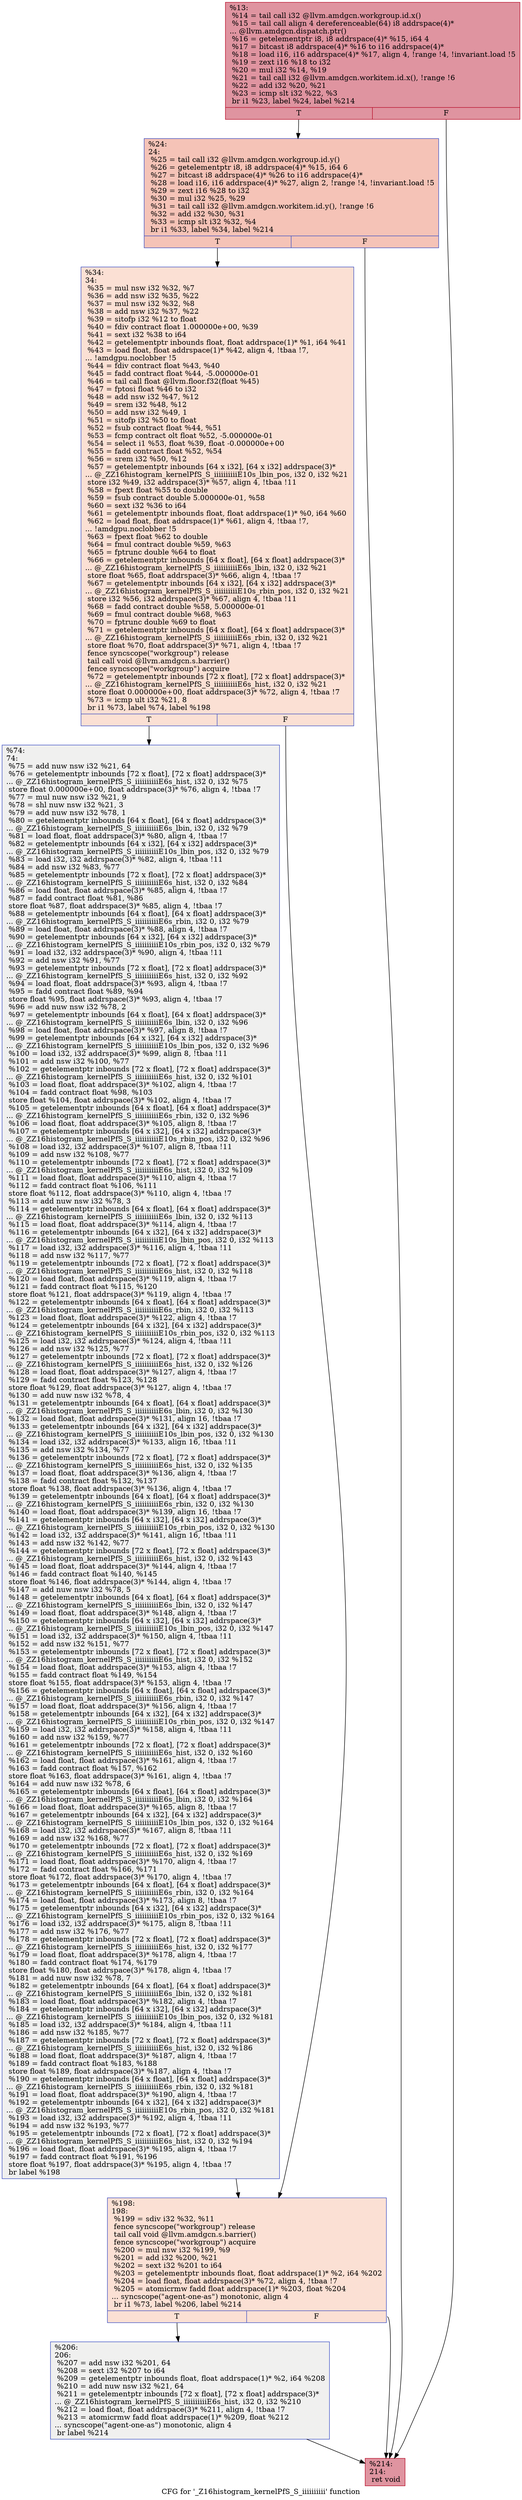 digraph "CFG for '_Z16histogram_kernelPfS_S_iiiiiiiiii' function" {
	label="CFG for '_Z16histogram_kernelPfS_S_iiiiiiiiii' function";

	Node0x4c9dd20 [shape=record,color="#b70d28ff", style=filled, fillcolor="#b70d2870",label="{%13:\l  %14 = tail call i32 @llvm.amdgcn.workgroup.id.x()\l  %15 = tail call align 4 dereferenceable(64) i8 addrspace(4)*\l... @llvm.amdgcn.dispatch.ptr()\l  %16 = getelementptr i8, i8 addrspace(4)* %15, i64 4\l  %17 = bitcast i8 addrspace(4)* %16 to i16 addrspace(4)*\l  %18 = load i16, i16 addrspace(4)* %17, align 4, !range !4, !invariant.load !5\l  %19 = zext i16 %18 to i32\l  %20 = mul i32 %14, %19\l  %21 = tail call i32 @llvm.amdgcn.workitem.id.x(), !range !6\l  %22 = add i32 %20, %21\l  %23 = icmp slt i32 %22, %3\l  br i1 %23, label %24, label %214\l|{<s0>T|<s1>F}}"];
	Node0x4c9dd20:s0 -> Node0x4ca0360;
	Node0x4c9dd20:s1 -> Node0x4ca03f0;
	Node0x4ca0360 [shape=record,color="#3d50c3ff", style=filled, fillcolor="#e8765c70",label="{%24:\l24:                                               \l  %25 = tail call i32 @llvm.amdgcn.workgroup.id.y()\l  %26 = getelementptr i8, i8 addrspace(4)* %15, i64 6\l  %27 = bitcast i8 addrspace(4)* %26 to i16 addrspace(4)*\l  %28 = load i16, i16 addrspace(4)* %27, align 2, !range !4, !invariant.load !5\l  %29 = zext i16 %28 to i32\l  %30 = mul i32 %25, %29\l  %31 = tail call i32 @llvm.amdgcn.workitem.id.y(), !range !6\l  %32 = add i32 %30, %31\l  %33 = icmp slt i32 %32, %4\l  br i1 %33, label %34, label %214\l|{<s0>T|<s1>F}}"];
	Node0x4ca0360:s0 -> Node0x4c9efd0;
	Node0x4ca0360:s1 -> Node0x4ca03f0;
	Node0x4c9efd0 [shape=record,color="#3d50c3ff", style=filled, fillcolor="#f7b99e70",label="{%34:\l34:                                               \l  %35 = mul nsw i32 %32, %7\l  %36 = add nsw i32 %35, %22\l  %37 = mul nsw i32 %32, %8\l  %38 = add nsw i32 %37, %22\l  %39 = sitofp i32 %12 to float\l  %40 = fdiv contract float 1.000000e+00, %39\l  %41 = sext i32 %38 to i64\l  %42 = getelementptr inbounds float, float addrspace(1)* %1, i64 %41\l  %43 = load float, float addrspace(1)* %42, align 4, !tbaa !7,\l... !amdgpu.noclobber !5\l  %44 = fdiv contract float %43, %40\l  %45 = fadd contract float %44, -5.000000e-01\l  %46 = tail call float @llvm.floor.f32(float %45)\l  %47 = fptosi float %46 to i32\l  %48 = add nsw i32 %47, %12\l  %49 = srem i32 %48, %12\l  %50 = add nsw i32 %49, 1\l  %51 = sitofp i32 %50 to float\l  %52 = fsub contract float %44, %51\l  %53 = fcmp contract olt float %52, -5.000000e-01\l  %54 = select i1 %53, float %39, float -0.000000e+00\l  %55 = fadd contract float %52, %54\l  %56 = srem i32 %50, %12\l  %57 = getelementptr inbounds [64 x i32], [64 x i32] addrspace(3)*\l... @_ZZ16histogram_kernelPfS_S_iiiiiiiiiiE10s_lbin_pos, i32 0, i32 %21\l  store i32 %49, i32 addrspace(3)* %57, align 4, !tbaa !11\l  %58 = fpext float %55 to double\l  %59 = fsub contract double 5.000000e-01, %58\l  %60 = sext i32 %36 to i64\l  %61 = getelementptr inbounds float, float addrspace(1)* %0, i64 %60\l  %62 = load float, float addrspace(1)* %61, align 4, !tbaa !7,\l... !amdgpu.noclobber !5\l  %63 = fpext float %62 to double\l  %64 = fmul contract double %59, %63\l  %65 = fptrunc double %64 to float\l  %66 = getelementptr inbounds [64 x float], [64 x float] addrspace(3)*\l... @_ZZ16histogram_kernelPfS_S_iiiiiiiiiiE6s_lbin, i32 0, i32 %21\l  store float %65, float addrspace(3)* %66, align 4, !tbaa !7\l  %67 = getelementptr inbounds [64 x i32], [64 x i32] addrspace(3)*\l... @_ZZ16histogram_kernelPfS_S_iiiiiiiiiiE10s_rbin_pos, i32 0, i32 %21\l  store i32 %56, i32 addrspace(3)* %67, align 4, !tbaa !11\l  %68 = fadd contract double %58, 5.000000e-01\l  %69 = fmul contract double %68, %63\l  %70 = fptrunc double %69 to float\l  %71 = getelementptr inbounds [64 x float], [64 x float] addrspace(3)*\l... @_ZZ16histogram_kernelPfS_S_iiiiiiiiiiE6s_rbin, i32 0, i32 %21\l  store float %70, float addrspace(3)* %71, align 4, !tbaa !7\l  fence syncscope(\"workgroup\") release\l  tail call void @llvm.amdgcn.s.barrier()\l  fence syncscope(\"workgroup\") acquire\l  %72 = getelementptr inbounds [72 x float], [72 x float] addrspace(3)*\l... @_ZZ16histogram_kernelPfS_S_iiiiiiiiiiE6s_hist, i32 0, i32 %21\l  store float 0.000000e+00, float addrspace(3)* %72, align 4, !tbaa !7\l  %73 = icmp ult i32 %21, 8\l  br i1 %73, label %74, label %198\l|{<s0>T|<s1>F}}"];
	Node0x4c9efd0:s0 -> Node0x4ca59d0;
	Node0x4c9efd0:s1 -> Node0x4ca5c80;
	Node0x4ca59d0 [shape=record,color="#3d50c3ff", style=filled, fillcolor="#dedcdb70",label="{%74:\l74:                                               \l  %75 = add nuw nsw i32 %21, 64\l  %76 = getelementptr inbounds [72 x float], [72 x float] addrspace(3)*\l... @_ZZ16histogram_kernelPfS_S_iiiiiiiiiiE6s_hist, i32 0, i32 %75\l  store float 0.000000e+00, float addrspace(3)* %76, align 4, !tbaa !7\l  %77 = mul nuw nsw i32 %21, 9\l  %78 = shl nuw nsw i32 %21, 3\l  %79 = add nuw nsw i32 %78, 1\l  %80 = getelementptr inbounds [64 x float], [64 x float] addrspace(3)*\l... @_ZZ16histogram_kernelPfS_S_iiiiiiiiiiE6s_lbin, i32 0, i32 %79\l  %81 = load float, float addrspace(3)* %80, align 4, !tbaa !7\l  %82 = getelementptr inbounds [64 x i32], [64 x i32] addrspace(3)*\l... @_ZZ16histogram_kernelPfS_S_iiiiiiiiiiE10s_lbin_pos, i32 0, i32 %79\l  %83 = load i32, i32 addrspace(3)* %82, align 4, !tbaa !11\l  %84 = add nsw i32 %83, %77\l  %85 = getelementptr inbounds [72 x float], [72 x float] addrspace(3)*\l... @_ZZ16histogram_kernelPfS_S_iiiiiiiiiiE6s_hist, i32 0, i32 %84\l  %86 = load float, float addrspace(3)* %85, align 4, !tbaa !7\l  %87 = fadd contract float %81, %86\l  store float %87, float addrspace(3)* %85, align 4, !tbaa !7\l  %88 = getelementptr inbounds [64 x float], [64 x float] addrspace(3)*\l... @_ZZ16histogram_kernelPfS_S_iiiiiiiiiiE6s_rbin, i32 0, i32 %79\l  %89 = load float, float addrspace(3)* %88, align 4, !tbaa !7\l  %90 = getelementptr inbounds [64 x i32], [64 x i32] addrspace(3)*\l... @_ZZ16histogram_kernelPfS_S_iiiiiiiiiiE10s_rbin_pos, i32 0, i32 %79\l  %91 = load i32, i32 addrspace(3)* %90, align 4, !tbaa !11\l  %92 = add nsw i32 %91, %77\l  %93 = getelementptr inbounds [72 x float], [72 x float] addrspace(3)*\l... @_ZZ16histogram_kernelPfS_S_iiiiiiiiiiE6s_hist, i32 0, i32 %92\l  %94 = load float, float addrspace(3)* %93, align 4, !tbaa !7\l  %95 = fadd contract float %89, %94\l  store float %95, float addrspace(3)* %93, align 4, !tbaa !7\l  %96 = add nuw nsw i32 %78, 2\l  %97 = getelementptr inbounds [64 x float], [64 x float] addrspace(3)*\l... @_ZZ16histogram_kernelPfS_S_iiiiiiiiiiE6s_lbin, i32 0, i32 %96\l  %98 = load float, float addrspace(3)* %97, align 8, !tbaa !7\l  %99 = getelementptr inbounds [64 x i32], [64 x i32] addrspace(3)*\l... @_ZZ16histogram_kernelPfS_S_iiiiiiiiiiE10s_lbin_pos, i32 0, i32 %96\l  %100 = load i32, i32 addrspace(3)* %99, align 8, !tbaa !11\l  %101 = add nsw i32 %100, %77\l  %102 = getelementptr inbounds [72 x float], [72 x float] addrspace(3)*\l... @_ZZ16histogram_kernelPfS_S_iiiiiiiiiiE6s_hist, i32 0, i32 %101\l  %103 = load float, float addrspace(3)* %102, align 4, !tbaa !7\l  %104 = fadd contract float %98, %103\l  store float %104, float addrspace(3)* %102, align 4, !tbaa !7\l  %105 = getelementptr inbounds [64 x float], [64 x float] addrspace(3)*\l... @_ZZ16histogram_kernelPfS_S_iiiiiiiiiiE6s_rbin, i32 0, i32 %96\l  %106 = load float, float addrspace(3)* %105, align 8, !tbaa !7\l  %107 = getelementptr inbounds [64 x i32], [64 x i32] addrspace(3)*\l... @_ZZ16histogram_kernelPfS_S_iiiiiiiiiiE10s_rbin_pos, i32 0, i32 %96\l  %108 = load i32, i32 addrspace(3)* %107, align 8, !tbaa !11\l  %109 = add nsw i32 %108, %77\l  %110 = getelementptr inbounds [72 x float], [72 x float] addrspace(3)*\l... @_ZZ16histogram_kernelPfS_S_iiiiiiiiiiE6s_hist, i32 0, i32 %109\l  %111 = load float, float addrspace(3)* %110, align 4, !tbaa !7\l  %112 = fadd contract float %106, %111\l  store float %112, float addrspace(3)* %110, align 4, !tbaa !7\l  %113 = add nuw nsw i32 %78, 3\l  %114 = getelementptr inbounds [64 x float], [64 x float] addrspace(3)*\l... @_ZZ16histogram_kernelPfS_S_iiiiiiiiiiE6s_lbin, i32 0, i32 %113\l  %115 = load float, float addrspace(3)* %114, align 4, !tbaa !7\l  %116 = getelementptr inbounds [64 x i32], [64 x i32] addrspace(3)*\l... @_ZZ16histogram_kernelPfS_S_iiiiiiiiiiE10s_lbin_pos, i32 0, i32 %113\l  %117 = load i32, i32 addrspace(3)* %116, align 4, !tbaa !11\l  %118 = add nsw i32 %117, %77\l  %119 = getelementptr inbounds [72 x float], [72 x float] addrspace(3)*\l... @_ZZ16histogram_kernelPfS_S_iiiiiiiiiiE6s_hist, i32 0, i32 %118\l  %120 = load float, float addrspace(3)* %119, align 4, !tbaa !7\l  %121 = fadd contract float %115, %120\l  store float %121, float addrspace(3)* %119, align 4, !tbaa !7\l  %122 = getelementptr inbounds [64 x float], [64 x float] addrspace(3)*\l... @_ZZ16histogram_kernelPfS_S_iiiiiiiiiiE6s_rbin, i32 0, i32 %113\l  %123 = load float, float addrspace(3)* %122, align 4, !tbaa !7\l  %124 = getelementptr inbounds [64 x i32], [64 x i32] addrspace(3)*\l... @_ZZ16histogram_kernelPfS_S_iiiiiiiiiiE10s_rbin_pos, i32 0, i32 %113\l  %125 = load i32, i32 addrspace(3)* %124, align 4, !tbaa !11\l  %126 = add nsw i32 %125, %77\l  %127 = getelementptr inbounds [72 x float], [72 x float] addrspace(3)*\l... @_ZZ16histogram_kernelPfS_S_iiiiiiiiiiE6s_hist, i32 0, i32 %126\l  %128 = load float, float addrspace(3)* %127, align 4, !tbaa !7\l  %129 = fadd contract float %123, %128\l  store float %129, float addrspace(3)* %127, align 4, !tbaa !7\l  %130 = add nuw nsw i32 %78, 4\l  %131 = getelementptr inbounds [64 x float], [64 x float] addrspace(3)*\l... @_ZZ16histogram_kernelPfS_S_iiiiiiiiiiE6s_lbin, i32 0, i32 %130\l  %132 = load float, float addrspace(3)* %131, align 16, !tbaa !7\l  %133 = getelementptr inbounds [64 x i32], [64 x i32] addrspace(3)*\l... @_ZZ16histogram_kernelPfS_S_iiiiiiiiiiE10s_lbin_pos, i32 0, i32 %130\l  %134 = load i32, i32 addrspace(3)* %133, align 16, !tbaa !11\l  %135 = add nsw i32 %134, %77\l  %136 = getelementptr inbounds [72 x float], [72 x float] addrspace(3)*\l... @_ZZ16histogram_kernelPfS_S_iiiiiiiiiiE6s_hist, i32 0, i32 %135\l  %137 = load float, float addrspace(3)* %136, align 4, !tbaa !7\l  %138 = fadd contract float %132, %137\l  store float %138, float addrspace(3)* %136, align 4, !tbaa !7\l  %139 = getelementptr inbounds [64 x float], [64 x float] addrspace(3)*\l... @_ZZ16histogram_kernelPfS_S_iiiiiiiiiiE6s_rbin, i32 0, i32 %130\l  %140 = load float, float addrspace(3)* %139, align 16, !tbaa !7\l  %141 = getelementptr inbounds [64 x i32], [64 x i32] addrspace(3)*\l... @_ZZ16histogram_kernelPfS_S_iiiiiiiiiiE10s_rbin_pos, i32 0, i32 %130\l  %142 = load i32, i32 addrspace(3)* %141, align 16, !tbaa !11\l  %143 = add nsw i32 %142, %77\l  %144 = getelementptr inbounds [72 x float], [72 x float] addrspace(3)*\l... @_ZZ16histogram_kernelPfS_S_iiiiiiiiiiE6s_hist, i32 0, i32 %143\l  %145 = load float, float addrspace(3)* %144, align 4, !tbaa !7\l  %146 = fadd contract float %140, %145\l  store float %146, float addrspace(3)* %144, align 4, !tbaa !7\l  %147 = add nuw nsw i32 %78, 5\l  %148 = getelementptr inbounds [64 x float], [64 x float] addrspace(3)*\l... @_ZZ16histogram_kernelPfS_S_iiiiiiiiiiE6s_lbin, i32 0, i32 %147\l  %149 = load float, float addrspace(3)* %148, align 4, !tbaa !7\l  %150 = getelementptr inbounds [64 x i32], [64 x i32] addrspace(3)*\l... @_ZZ16histogram_kernelPfS_S_iiiiiiiiiiE10s_lbin_pos, i32 0, i32 %147\l  %151 = load i32, i32 addrspace(3)* %150, align 4, !tbaa !11\l  %152 = add nsw i32 %151, %77\l  %153 = getelementptr inbounds [72 x float], [72 x float] addrspace(3)*\l... @_ZZ16histogram_kernelPfS_S_iiiiiiiiiiE6s_hist, i32 0, i32 %152\l  %154 = load float, float addrspace(3)* %153, align 4, !tbaa !7\l  %155 = fadd contract float %149, %154\l  store float %155, float addrspace(3)* %153, align 4, !tbaa !7\l  %156 = getelementptr inbounds [64 x float], [64 x float] addrspace(3)*\l... @_ZZ16histogram_kernelPfS_S_iiiiiiiiiiE6s_rbin, i32 0, i32 %147\l  %157 = load float, float addrspace(3)* %156, align 4, !tbaa !7\l  %158 = getelementptr inbounds [64 x i32], [64 x i32] addrspace(3)*\l... @_ZZ16histogram_kernelPfS_S_iiiiiiiiiiE10s_rbin_pos, i32 0, i32 %147\l  %159 = load i32, i32 addrspace(3)* %158, align 4, !tbaa !11\l  %160 = add nsw i32 %159, %77\l  %161 = getelementptr inbounds [72 x float], [72 x float] addrspace(3)*\l... @_ZZ16histogram_kernelPfS_S_iiiiiiiiiiE6s_hist, i32 0, i32 %160\l  %162 = load float, float addrspace(3)* %161, align 4, !tbaa !7\l  %163 = fadd contract float %157, %162\l  store float %163, float addrspace(3)* %161, align 4, !tbaa !7\l  %164 = add nuw nsw i32 %78, 6\l  %165 = getelementptr inbounds [64 x float], [64 x float] addrspace(3)*\l... @_ZZ16histogram_kernelPfS_S_iiiiiiiiiiE6s_lbin, i32 0, i32 %164\l  %166 = load float, float addrspace(3)* %165, align 8, !tbaa !7\l  %167 = getelementptr inbounds [64 x i32], [64 x i32] addrspace(3)*\l... @_ZZ16histogram_kernelPfS_S_iiiiiiiiiiE10s_lbin_pos, i32 0, i32 %164\l  %168 = load i32, i32 addrspace(3)* %167, align 8, !tbaa !11\l  %169 = add nsw i32 %168, %77\l  %170 = getelementptr inbounds [72 x float], [72 x float] addrspace(3)*\l... @_ZZ16histogram_kernelPfS_S_iiiiiiiiiiE6s_hist, i32 0, i32 %169\l  %171 = load float, float addrspace(3)* %170, align 4, !tbaa !7\l  %172 = fadd contract float %166, %171\l  store float %172, float addrspace(3)* %170, align 4, !tbaa !7\l  %173 = getelementptr inbounds [64 x float], [64 x float] addrspace(3)*\l... @_ZZ16histogram_kernelPfS_S_iiiiiiiiiiE6s_rbin, i32 0, i32 %164\l  %174 = load float, float addrspace(3)* %173, align 8, !tbaa !7\l  %175 = getelementptr inbounds [64 x i32], [64 x i32] addrspace(3)*\l... @_ZZ16histogram_kernelPfS_S_iiiiiiiiiiE10s_rbin_pos, i32 0, i32 %164\l  %176 = load i32, i32 addrspace(3)* %175, align 8, !tbaa !11\l  %177 = add nsw i32 %176, %77\l  %178 = getelementptr inbounds [72 x float], [72 x float] addrspace(3)*\l... @_ZZ16histogram_kernelPfS_S_iiiiiiiiiiE6s_hist, i32 0, i32 %177\l  %179 = load float, float addrspace(3)* %178, align 4, !tbaa !7\l  %180 = fadd contract float %174, %179\l  store float %180, float addrspace(3)* %178, align 4, !tbaa !7\l  %181 = add nuw nsw i32 %78, 7\l  %182 = getelementptr inbounds [64 x float], [64 x float] addrspace(3)*\l... @_ZZ16histogram_kernelPfS_S_iiiiiiiiiiE6s_lbin, i32 0, i32 %181\l  %183 = load float, float addrspace(3)* %182, align 4, !tbaa !7\l  %184 = getelementptr inbounds [64 x i32], [64 x i32] addrspace(3)*\l... @_ZZ16histogram_kernelPfS_S_iiiiiiiiiiE10s_lbin_pos, i32 0, i32 %181\l  %185 = load i32, i32 addrspace(3)* %184, align 4, !tbaa !11\l  %186 = add nsw i32 %185, %77\l  %187 = getelementptr inbounds [72 x float], [72 x float] addrspace(3)*\l... @_ZZ16histogram_kernelPfS_S_iiiiiiiiiiE6s_hist, i32 0, i32 %186\l  %188 = load float, float addrspace(3)* %187, align 4, !tbaa !7\l  %189 = fadd contract float %183, %188\l  store float %189, float addrspace(3)* %187, align 4, !tbaa !7\l  %190 = getelementptr inbounds [64 x float], [64 x float] addrspace(3)*\l... @_ZZ16histogram_kernelPfS_S_iiiiiiiiiiE6s_rbin, i32 0, i32 %181\l  %191 = load float, float addrspace(3)* %190, align 4, !tbaa !7\l  %192 = getelementptr inbounds [64 x i32], [64 x i32] addrspace(3)*\l... @_ZZ16histogram_kernelPfS_S_iiiiiiiiiiE10s_rbin_pos, i32 0, i32 %181\l  %193 = load i32, i32 addrspace(3)* %192, align 4, !tbaa !11\l  %194 = add nsw i32 %193, %77\l  %195 = getelementptr inbounds [72 x float], [72 x float] addrspace(3)*\l... @_ZZ16histogram_kernelPfS_S_iiiiiiiiiiE6s_hist, i32 0, i32 %194\l  %196 = load float, float addrspace(3)* %195, align 4, !tbaa !7\l  %197 = fadd contract float %191, %196\l  store float %197, float addrspace(3)* %195, align 4, !tbaa !7\l  br label %198\l}"];
	Node0x4ca59d0 -> Node0x4ca5c80;
	Node0x4ca5c80 [shape=record,color="#3d50c3ff", style=filled, fillcolor="#f7b99e70",label="{%198:\l198:                                              \l  %199 = sdiv i32 %32, %11\l  fence syncscope(\"workgroup\") release\l  tail call void @llvm.amdgcn.s.barrier()\l  fence syncscope(\"workgroup\") acquire\l  %200 = mul nsw i32 %199, %9\l  %201 = add i32 %200, %21\l  %202 = sext i32 %201 to i64\l  %203 = getelementptr inbounds float, float addrspace(1)* %2, i64 %202\l  %204 = load float, float addrspace(3)* %72, align 4, !tbaa !7\l  %205 = atomicrmw fadd float addrspace(1)* %203, float %204\l... syncscope(\"agent-one-as\") monotonic, align 4\l  br i1 %73, label %206, label %214\l|{<s0>T|<s1>F}}"];
	Node0x4ca5c80:s0 -> Node0x4ca63e0;
	Node0x4ca5c80:s1 -> Node0x4ca03f0;
	Node0x4ca63e0 [shape=record,color="#3d50c3ff", style=filled, fillcolor="#dedcdb70",label="{%206:\l206:                                              \l  %207 = add nsw i32 %201, 64\l  %208 = sext i32 %207 to i64\l  %209 = getelementptr inbounds float, float addrspace(1)* %2, i64 %208\l  %210 = add nuw nsw i32 %21, 64\l  %211 = getelementptr inbounds [72 x float], [72 x float] addrspace(3)*\l... @_ZZ16histogram_kernelPfS_S_iiiiiiiiiiE6s_hist, i32 0, i32 %210\l  %212 = load float, float addrspace(3)* %211, align 4, !tbaa !7\l  %213 = atomicrmw fadd float addrspace(1)* %209, float %212\l... syncscope(\"agent-one-as\") monotonic, align 4\l  br label %214\l}"];
	Node0x4ca63e0 -> Node0x4ca03f0;
	Node0x4ca03f0 [shape=record,color="#b70d28ff", style=filled, fillcolor="#b70d2870",label="{%214:\l214:                                              \l  ret void\l}"];
}
